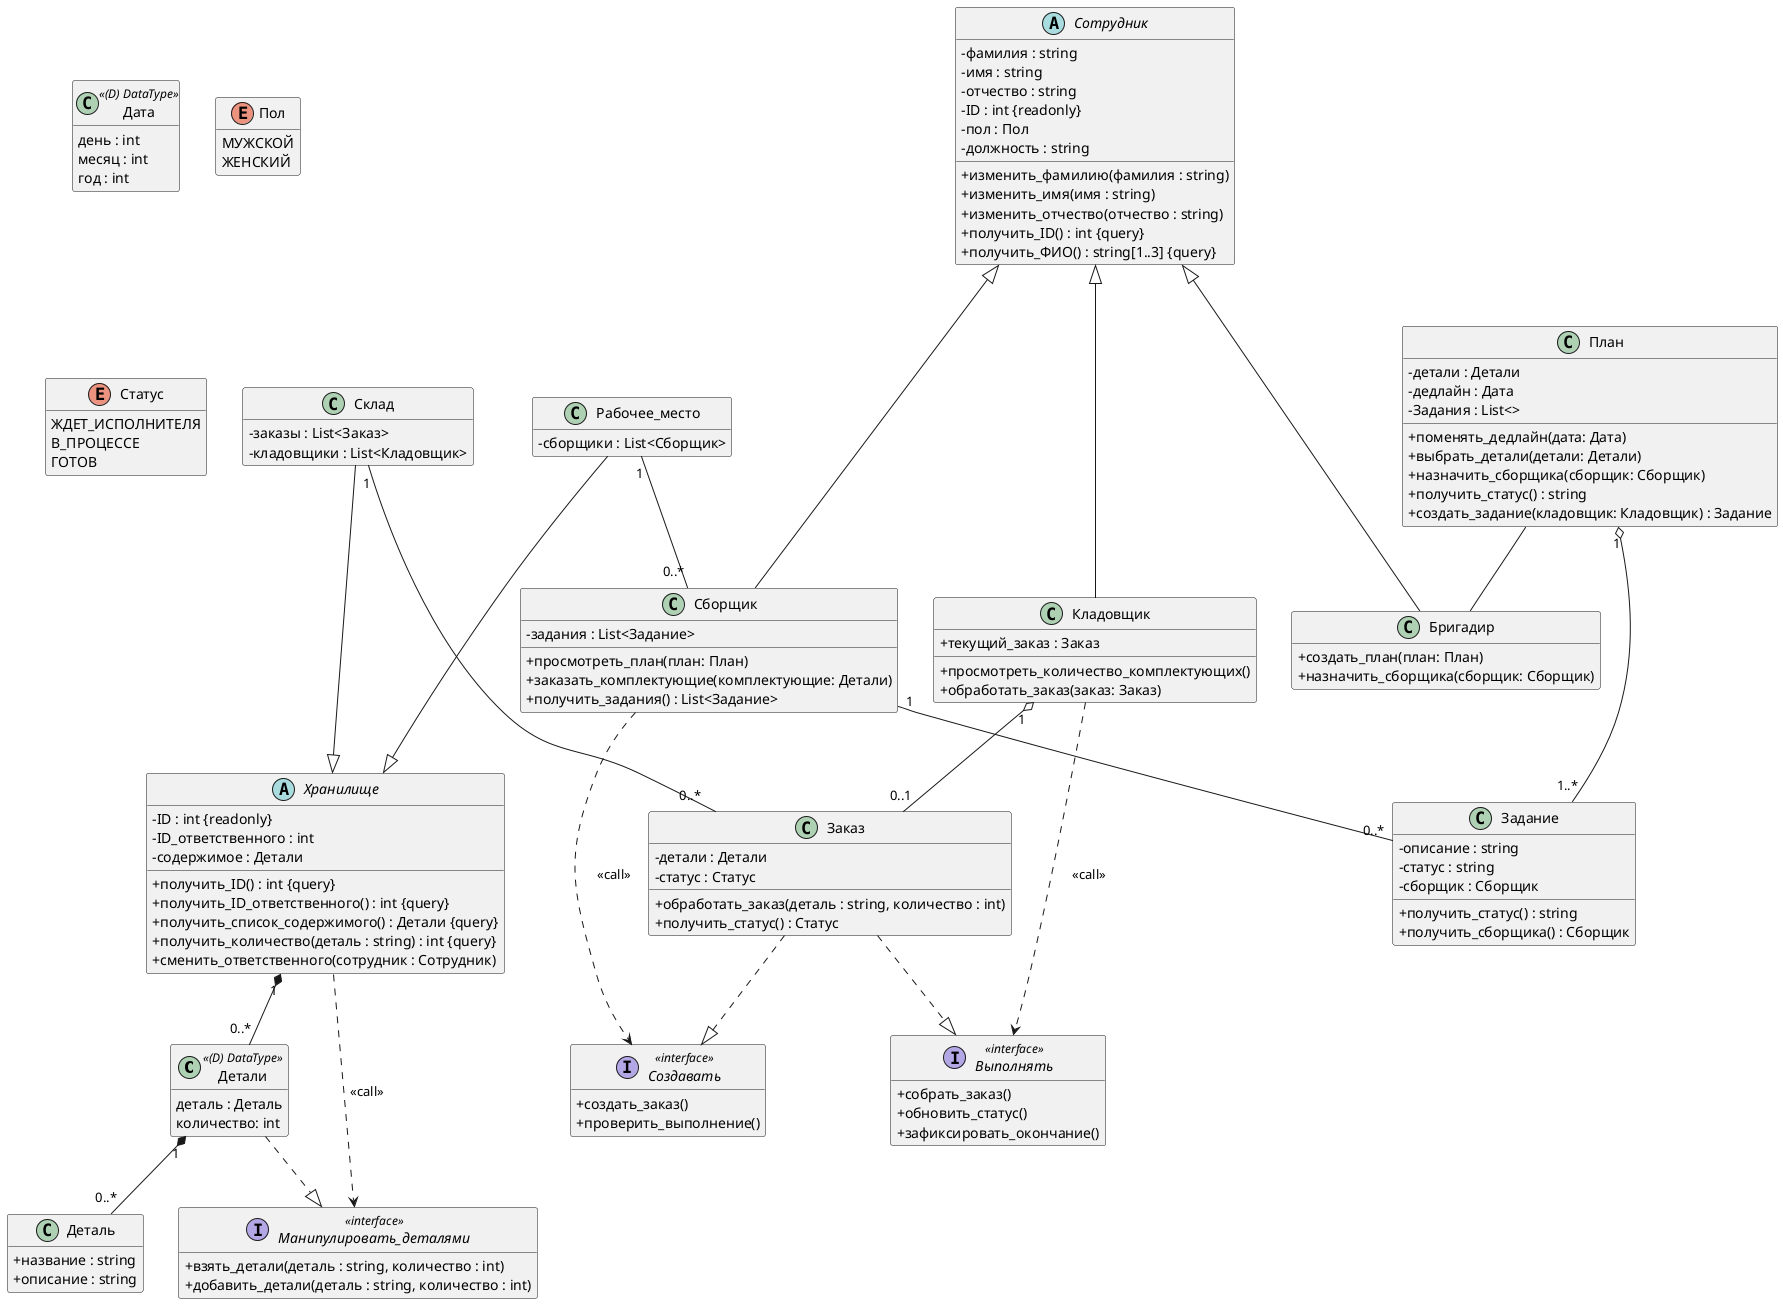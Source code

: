 @startuml
skinparam classAttributeIconSize 0
hide empty members

!define datatype(x) class "x" << (D) DataType>>

datatype(Детали) {
	деталь : Деталь
	количество: int
}

datatype(Дата) {
	день : int
	месяц : int
	год : int
}

enum Пол {
	МУЖСКОЙ
	ЖЕНСКИЙ
}

enum Статус {
	ЖДЕТ_ИСПОЛНИТЕЛЯ
	В_ПРОЦЕССЕ
	ГОТОВ
}

class Деталь {
	+название : string
	+описание : string
}

interface Манипулировать_деталями <<interface>> {
	+взять_детали(деталь : string, количество : int)
	+добавить_детали(деталь : string, количество : int)
}

Детали ..|> Манипулировать_деталями
Хранилище ..> Манипулировать_деталями :  "<<call>>"

abstract Хранилище {
	-ID : int {readonly}
	-ID_ответственного : int
	-содержимое : Детали
	+получить_ID() : int {query}
	+получить_ID_ответственного() : int {query}
	+получить_список_содержимого() : Детали {query}
	+получить_количество(деталь : string) : int {query}
	+сменить_ответственного(сотрудник : Сотрудник)
}

class Склад {
	-заказы : List<Заказ>
	-кладовщики : List<Кладовщик>
}

class Рабочее_место {
	-сборщики : List<Сборщик>
}

Рабочее_место "1" -- "0..*" Сборщик

Склад ---|> Хранилище
Рабочее_место ---|> Хранилище

class План {
	-детали : Детали
	-дедлайн : Дата
	-Задания : List<>
	+поменять_дедлайн(дата: Дата)
	+выбрать_детали(детали: Детали)
	+назначить_сборщика(сборщик: Сборщик)
	+получить_статус() : string
	+создать_задание(кладовщик: Кладовщик) : Задание
}

class Заказ {
	-детали : Детали
	-статус : Статус
	+обработать_заказ(деталь : string, количество : int)
	+получить_статус() : Статус
}

interface Создавать <<interface>> {
	+создать_заказ()
	+проверить_выполнение()
}

interface Выполнять <<interface>> {
	+собрать_заказ()
	+обновить_статус()
	+зафиксировать_окончание()
}

Заказ ..|> Создавать
Заказ ..|> Выполнять
Сборщик ..> Создавать :  "<<call>>"
Кладовщик ..> Выполнять : "<<call>>"

class Задание {
	-описание : string
	-статус : string
	-сборщик : Сборщик
	+получить_статус() : string
	+получить_сборщика() : Сборщик
}
 
abstract Сотрудник {
	-фамилия : string
	-имя : string
	-отчество : string
	-ID : int {readonly}
	-пол : Пол
	-должность : string

	+изменить_фамилию(фамилия : string)
	+изменить_имя(имя : string)
	+изменить_отчество(отчество : string)
	+получить_ID() : int {query}
	+получить_ФИО() : string[1..3] {query}
}

class Кладовщик {
	+текущий_заказ : Заказ
	+просмотреть_количество_комплектующих()
	+обработать_заказ(заказ: Заказ)
}

class Бригадир {
	+создать_план(план: План)
	+назначить_сборщика(сборщик: Сборщик)
}

class Сборщик {
	-задания : List<Задание>
	+просмотреть_план(план: План)
	+заказать_комплектующие(комплектующие: Детали)
	+получить_задания() : List<Задание>
}

Сотрудник <|--- Кладовщик
Сотрудник <|--- Сборщик
Сотрудник <|--- Бригадир


План "1"	o-- "1..*" Задание
Кладовщик "1"	o-- "0..1" Заказ
Хранилище "1"	*-- "0..*" Детали
Детали "1"	*-- "0..*" Деталь	
Склад "1"	 -- "0..*" Заказ	
Сборщик "1"	-- "0..*" Задание	

План  -- Бригадир



@enduml

